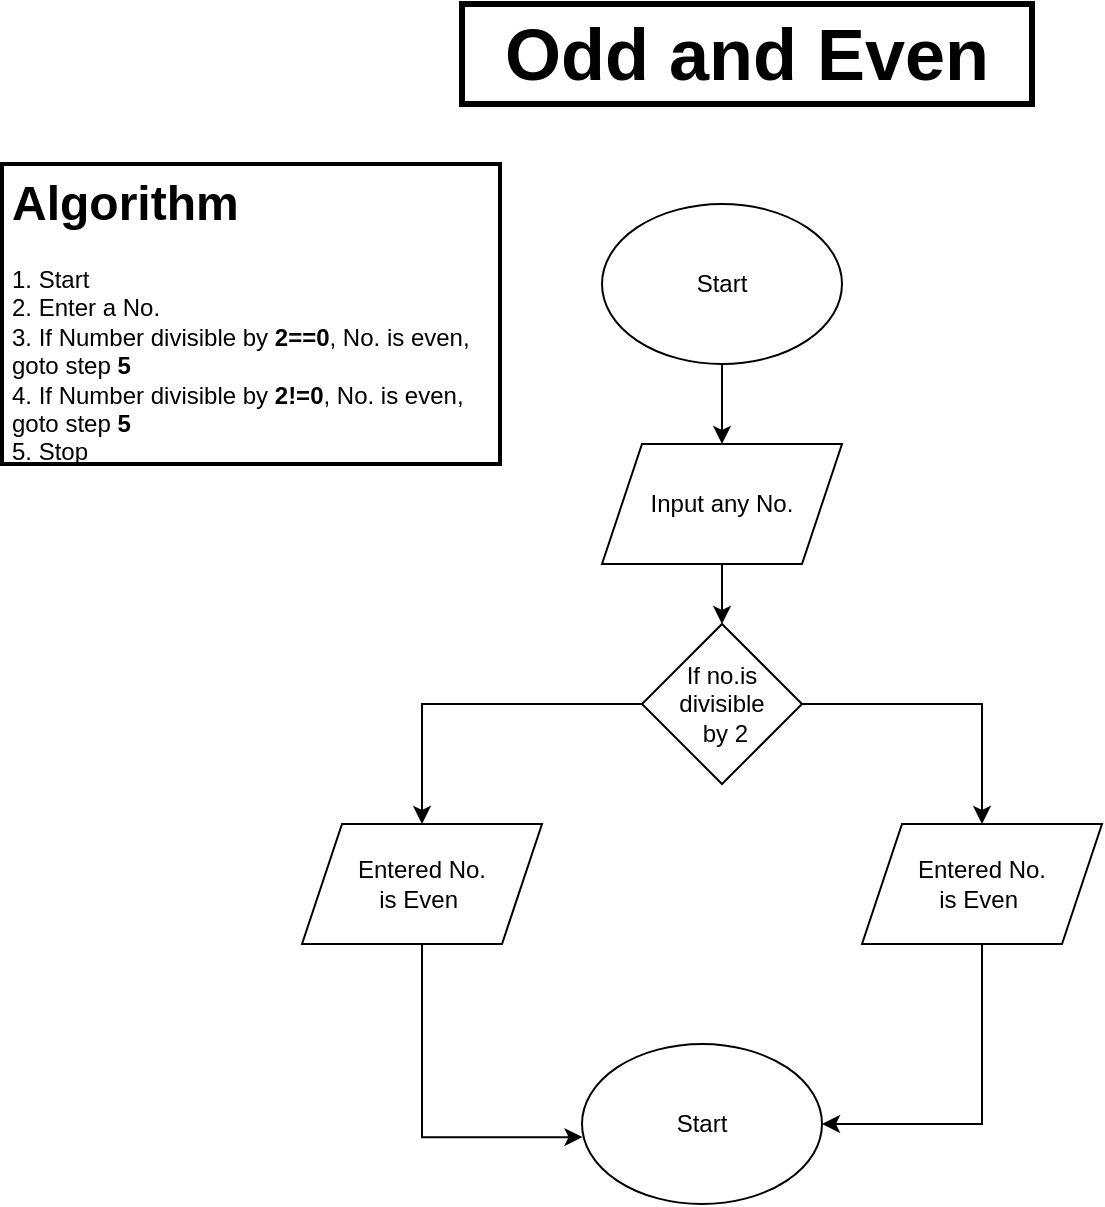 <mxfile version="13.9.9" type="device"><diagram id="w-d3MEavTCaoiAWwPp-J" name="Page-1"><mxGraphModel dx="1024" dy="1684" grid="1" gridSize="10" guides="1" tooltips="1" connect="1" arrows="1" fold="1" page="1" pageScale="1" pageWidth="850" pageHeight="1100" background="#FFFFFF" math="0" shadow="0"><root><mxCell id="0"/><mxCell id="1" parent="0"/><mxCell id="S1-0bSUZwP7QrbshKPJz-9" style="edgeStyle=orthogonalEdgeStyle;rounded=0;orthogonalLoop=1;jettySize=auto;html=1;exitX=0.5;exitY=1;exitDx=0;exitDy=0;entryX=0.5;entryY=0;entryDx=0;entryDy=0;" parent="1" source="S1-0bSUZwP7QrbshKPJz-1" target="S1-0bSUZwP7QrbshKPJz-3" edge="1"><mxGeometry relative="1" as="geometry"/></mxCell><mxCell id="S1-0bSUZwP7QrbshKPJz-1" value="Start" style="ellipse;whiteSpace=wrap;html=1;" parent="1" vertex="1"><mxGeometry x="350" y="20" width="120" height="80" as="geometry"/></mxCell><mxCell id="S1-0bSUZwP7QrbshKPJz-2" value="&lt;font style=&quot;font-size: 36px&quot;&gt;Odd and Even&lt;/font&gt;" style="text;html=1;align=center;verticalAlign=middle;whiteSpace=wrap;rounded=0;fontStyle=1;strokeWidth=3;strokeColor=#000000;fillColor=#FFFFFF;" parent="1" vertex="1"><mxGeometry x="280" y="-80" width="285" height="50" as="geometry"/></mxCell><mxCell id="S1-0bSUZwP7QrbshKPJz-10" style="edgeStyle=orthogonalEdgeStyle;rounded=0;orthogonalLoop=1;jettySize=auto;html=1;exitX=0.5;exitY=1;exitDx=0;exitDy=0;entryX=0.5;entryY=0;entryDx=0;entryDy=0;" parent="1" source="S1-0bSUZwP7QrbshKPJz-3" target="S1-0bSUZwP7QrbshKPJz-4" edge="1"><mxGeometry relative="1" as="geometry"/></mxCell><mxCell id="S1-0bSUZwP7QrbshKPJz-3" value="Input any No." style="shape=parallelogram;perimeter=parallelogramPerimeter;whiteSpace=wrap;html=1;fixedSize=1;" parent="1" vertex="1"><mxGeometry x="350" y="140" width="120" height="60" as="geometry"/></mxCell><mxCell id="S1-0bSUZwP7QrbshKPJz-11" style="edgeStyle=orthogonalEdgeStyle;rounded=0;orthogonalLoop=1;jettySize=auto;html=1;exitX=0;exitY=0.5;exitDx=0;exitDy=0;entryX=0.5;entryY=0;entryDx=0;entryDy=0;" parent="1" source="S1-0bSUZwP7QrbshKPJz-4" target="S1-0bSUZwP7QrbshKPJz-5" edge="1"><mxGeometry relative="1" as="geometry"><mxPoint x="260" y="270" as="targetPoint"/></mxGeometry></mxCell><mxCell id="S1-0bSUZwP7QrbshKPJz-12" style="edgeStyle=orthogonalEdgeStyle;rounded=0;orthogonalLoop=1;jettySize=auto;html=1;exitX=1;exitY=0.5;exitDx=0;exitDy=0;" parent="1" source="S1-0bSUZwP7QrbshKPJz-4" target="S1-0bSUZwP7QrbshKPJz-6" edge="1"><mxGeometry relative="1" as="geometry"><mxPoint x="550" y="270" as="targetPoint"/></mxGeometry></mxCell><mxCell id="S1-0bSUZwP7QrbshKPJz-4" value="If no.is divisible&lt;br&gt;&amp;nbsp;by 2&lt;br&gt;" style="rhombus;whiteSpace=wrap;html=1;" parent="1" vertex="1"><mxGeometry x="370" y="230" width="80" height="80" as="geometry"/></mxCell><mxCell id="S1-0bSUZwP7QrbshKPJz-19" style="edgeStyle=orthogonalEdgeStyle;rounded=0;orthogonalLoop=1;jettySize=auto;html=1;exitX=0.5;exitY=1;exitDx=0;exitDy=0;entryX=0.002;entryY=0.582;entryDx=0;entryDy=0;entryPerimeter=0;" parent="1" source="S1-0bSUZwP7QrbshKPJz-5" target="S1-0bSUZwP7QrbshKPJz-7" edge="1"><mxGeometry relative="1" as="geometry"/></mxCell><mxCell id="S1-0bSUZwP7QrbshKPJz-5" value="Entered No. &lt;br&gt;is Even&amp;nbsp;" style="shape=parallelogram;perimeter=parallelogramPerimeter;whiteSpace=wrap;html=1;fixedSize=1;" parent="1" vertex="1"><mxGeometry x="200" y="330" width="120" height="60" as="geometry"/></mxCell><mxCell id="S1-0bSUZwP7QrbshKPJz-20" style="edgeStyle=orthogonalEdgeStyle;rounded=0;orthogonalLoop=1;jettySize=auto;html=1;exitX=0.5;exitY=1;exitDx=0;exitDy=0;entryX=1;entryY=0.5;entryDx=0;entryDy=0;" parent="1" source="S1-0bSUZwP7QrbshKPJz-6" target="S1-0bSUZwP7QrbshKPJz-7" edge="1"><mxGeometry relative="1" as="geometry"/></mxCell><mxCell id="S1-0bSUZwP7QrbshKPJz-6" value="Entered No. &lt;br&gt;is Even&amp;nbsp;" style="shape=parallelogram;perimeter=parallelogramPerimeter;whiteSpace=wrap;html=1;fixedSize=1;" parent="1" vertex="1"><mxGeometry x="480" y="330" width="120" height="60" as="geometry"/></mxCell><mxCell id="S1-0bSUZwP7QrbshKPJz-7" value="Start" style="ellipse;whiteSpace=wrap;html=1;" parent="1" vertex="1"><mxGeometry x="340" y="440" width="120" height="80" as="geometry"/></mxCell><mxCell id="S1-0bSUZwP7QrbshKPJz-22" value="&lt;h1&gt;Algorithm&lt;/h1&gt;&lt;div&gt;1. Start&amp;nbsp;&lt;/div&gt;&lt;div&gt;2. Enter a No.&lt;/div&gt;&lt;div&gt;3. If Number divisible by &lt;b&gt;2==0&lt;/b&gt;, No. is even, goto step&amp;nbsp;&lt;b&gt;5&lt;/b&gt;&lt;/div&gt;4. If Number divisible by&amp;nbsp;&lt;b&gt;2!=0&lt;/b&gt;, No. is even, goto step&amp;nbsp;&lt;b&gt;5&lt;/b&gt;&lt;br&gt;5. Stop&amp;nbsp;" style="text;html=1;spacing=5;spacingTop=-20;whiteSpace=wrap;overflow=hidden;rounded=0;shadow=0;strokeWidth=2;fillColor=#ffffff;strokeColor=#000000;" parent="1" vertex="1"><mxGeometry x="50" width="249" height="150" as="geometry"/></mxCell></root></mxGraphModel></diagram></mxfile>